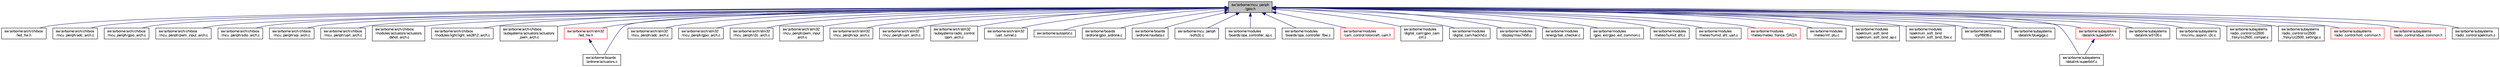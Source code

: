 digraph "sw/airborne/mcu_periph/gpio.h"
{
  edge [fontname="FreeSans",fontsize="10",labelfontname="FreeSans",labelfontsize="10"];
  node [fontname="FreeSans",fontsize="10",shape=record];
  Node1 [label="sw/airborne/mcu_periph\l/gpio.h",height=0.2,width=0.4,color="black", fillcolor="grey75", style="filled", fontcolor="black"];
  Node1 -> Node2 [dir="back",color="midnightblue",fontsize="10",style="solid",fontname="FreeSans"];
  Node2 [label="sw/airborne/arch/chibios\l/led_hw.h",height=0.2,width=0.4,color="black", fillcolor="white", style="filled",URL="$chibios_2led__hw_8h.html",tooltip="Led macro implementation for ChibiOS arch. "];
  Node1 -> Node3 [dir="back",color="midnightblue",fontsize="10",style="solid",fontname="FreeSans"];
  Node3 [label="sw/airborne/arch/chibios\l/mcu_periph/adc_arch.c",height=0.2,width=0.4,color="black", fillcolor="white", style="filled",URL="$chibios_2mcu__periph_2adc__arch_8c.html",tooltip="ADC driver. "];
  Node1 -> Node4 [dir="back",color="midnightblue",fontsize="10",style="solid",fontname="FreeSans"];
  Node4 [label="sw/airborne/arch/chibios\l/mcu_periph/gpio_arch.c",height=0.2,width=0.4,color="black", fillcolor="white", style="filled",URL="$chibios_2mcu__periph_2gpio__arch_8c.html",tooltip="gpio functions implemented for ChibiOS arch "];
  Node1 -> Node5 [dir="back",color="midnightblue",fontsize="10",style="solid",fontname="FreeSans"];
  Node5 [label="sw/airborne/arch/chibios\l/mcu_periph/pwm_input_arch.c",height=0.2,width=0.4,color="black", fillcolor="white", style="filled",URL="$chibios_2mcu__periph_2pwm__input__arch_8c.html",tooltip="handling of stm32 PWM input using a timer with capture. "];
  Node1 -> Node6 [dir="back",color="midnightblue",fontsize="10",style="solid",fontname="FreeSans"];
  Node6 [label="sw/airborne/arch/chibios\l/mcu_periph/sdio_arch.c",height=0.2,width=0.4,color="black", fillcolor="white", style="filled",URL="$sdio__arch_8c.html",tooltip="SDIO interface using ChibiOS API for Paparazzi. "];
  Node1 -> Node7 [dir="back",color="midnightblue",fontsize="10",style="solid",fontname="FreeSans"];
  Node7 [label="sw/airborne/arch/chibios\l/mcu_periph/spi_arch.c",height=0.2,width=0.4,color="black", fillcolor="white", style="filled",URL="$chibios_2mcu__periph_2spi__arch_8c.html",tooltip="Implementation of SPI interface for ChibiOS arch. "];
  Node1 -> Node8 [dir="back",color="midnightblue",fontsize="10",style="solid",fontname="FreeSans"];
  Node8 [label="sw/airborne/arch/chibios\l/mcu_periph/uart_arch.c",height=0.2,width=0.4,color="black", fillcolor="white", style="filled",URL="$chibios_2mcu__periph_2uart__arch_8c.html",tooltip="UART/Serial driver implementation for ChibiOS arch. "];
  Node1 -> Node9 [dir="back",color="midnightblue",fontsize="10",style="solid",fontname="FreeSans"];
  Node9 [label="sw/airborne/arch/chibios\l/modules/actuators/actuators\l_dshot_arch.c",height=0.2,width=0.4,color="black", fillcolor="white", style="filled",URL="$chibios_2modules_2actuators_2actuators__dshot__arch_8c.html"];
  Node1 -> Node10 [dir="back",color="midnightblue",fontsize="10",style="solid",fontname="FreeSans"];
  Node10 [label="sw/airborne/arch/chibios\l/modules/light/light_ws2812_arch.c",height=0.2,width=0.4,color="black", fillcolor="white", style="filled",URL="$light__ws2812__arch_8c.html"];
  Node1 -> Node11 [dir="back",color="midnightblue",fontsize="10",style="solid",fontname="FreeSans"];
  Node11 [label="sw/airborne/arch/chibios\l/subsystems/actuators/actuators\l_pwm_arch.c",height=0.2,width=0.4,color="black", fillcolor="white", style="filled",URL="$chibios_2subsystems_2actuators_2actuators__pwm__arch_8c.html",tooltip="Interface from actuators to ChibiOS PWM driver. "];
  Node1 -> Node12 [dir="back",color="midnightblue",fontsize="10",style="solid",fontname="FreeSans"];
  Node12 [label="sw/airborne/arch/stm32\l/led_hw.h",height=0.2,width=0.4,color="red", fillcolor="white", style="filled",URL="$stm32_2led__hw_8h.html"];
  Node12 -> Node13 [dir="back",color="midnightblue",fontsize="10",style="solid",fontname="FreeSans"];
  Node13 [label="sw/airborne/boards\l/ardrone/actuators.c",height=0.2,width=0.4,color="black", fillcolor="white", style="filled",URL="$boards_2ardrone_2actuators_8c.html",tooltip="Actuator driver for ardrone2 version. "];
  Node1 -> Node14 [dir="back",color="midnightblue",fontsize="10",style="solid",fontname="FreeSans"];
  Node14 [label="sw/airborne/arch/stm32\l/mcu_periph/adc_arch.c",height=0.2,width=0.4,color="black", fillcolor="white", style="filled",URL="$stm32_2mcu__periph_2adc__arch_8c.html",tooltip="Driver for the analog to digital converters on STM32. "];
  Node1 -> Node15 [dir="back",color="midnightblue",fontsize="10",style="solid",fontname="FreeSans"];
  Node15 [label="sw/airborne/arch/stm32\l/mcu_periph/gpio_arch.c",height=0.2,width=0.4,color="black", fillcolor="white", style="filled",URL="$stm32_2mcu__periph_2gpio__arch_8c.html",tooltip="GPIO helper functions for STM32F1 and STM32F4. "];
  Node1 -> Node16 [dir="back",color="midnightblue",fontsize="10",style="solid",fontname="FreeSans"];
  Node16 [label="sw/airborne/arch/stm32\l/mcu_periph/i2c_arch.c",height=0.2,width=0.4,color="black", fillcolor="white", style="filled",URL="$stm32_2mcu__periph_2i2c__arch_8c.html",tooltip="Handling of I2C hardware for STM32. "];
  Node1 -> Node17 [dir="back",color="midnightblue",fontsize="10",style="solid",fontname="FreeSans"];
  Node17 [label="sw/airborne/arch/stm32\l/mcu_periph/pwm_input\l_arch.c",height=0.2,width=0.4,color="black", fillcolor="white", style="filled",URL="$stm32_2mcu__periph_2pwm__input__arch_8c.html",tooltip="handling of smt32 PWM input using a timer with capture. "];
  Node1 -> Node18 [dir="back",color="midnightblue",fontsize="10",style="solid",fontname="FreeSans"];
  Node18 [label="sw/airborne/arch/stm32\l/mcu_periph/spi_arch.c",height=0.2,width=0.4,color="black", fillcolor="white", style="filled",URL="$stm32_2mcu__periph_2spi__arch_8c.html",tooltip="Handling of SPI hardware for STM32. "];
  Node1 -> Node19 [dir="back",color="midnightblue",fontsize="10",style="solid",fontname="FreeSans"];
  Node19 [label="sw/airborne/arch/stm32\l/mcu_periph/uart_arch.c",height=0.2,width=0.4,color="black", fillcolor="white", style="filled",URL="$stm32_2mcu__periph_2uart__arch_8c.html",tooltip="Handling of UART hardware for STM32. "];
  Node1 -> Node20 [dir="back",color="midnightblue",fontsize="10",style="solid",fontname="FreeSans"];
  Node20 [label="sw/airborne/arch/stm32\l/subsystems/radio_control\l/ppm_arch.c",height=0.2,width=0.4,color="black", fillcolor="white", style="filled",URL="$stm32_2subsystems_2radio__control_2ppm__arch_8c.html",tooltip="STM32 ppm decoder. "];
  Node1 -> Node21 [dir="back",color="midnightblue",fontsize="10",style="solid",fontname="FreeSans"];
  Node21 [label="sw/airborne/arch/stm32\l/uart_tunnel.c",height=0.2,width=0.4,color="black", fillcolor="white", style="filled",URL="$stm32_2uart__tunnel_8c.html"];
  Node1 -> Node22 [dir="back",color="midnightblue",fontsize="10",style="solid",fontname="FreeSans"];
  Node22 [label="sw/airborne/autopilot.c",height=0.2,width=0.4,color="black", fillcolor="white", style="filled",URL="$autopilot_8c.html",tooltip="Core autopilot interface common to all firmwares. "];
  Node1 -> Node13 [dir="back",color="midnightblue",fontsize="10",style="solid",fontname="FreeSans"];
  Node1 -> Node23 [dir="back",color="midnightblue",fontsize="10",style="solid",fontname="FreeSans"];
  Node23 [label="sw/airborne/boards\l/ardrone/gpio_ardrone.c",height=0.2,width=0.4,color="black", fillcolor="white", style="filled",URL="$gpio__ardrone_8c.html",tooltip="ardrone GPIO driver "];
  Node1 -> Node24 [dir="back",color="midnightblue",fontsize="10",style="solid",fontname="FreeSans"];
  Node24 [label="sw/airborne/boards\l/ardrone/navdata.c",height=0.2,width=0.4,color="black", fillcolor="white", style="filled",URL="$navdata_8c.html",tooltip="ARDrone2 navdata aquisition driver. "];
  Node1 -> Node25 [dir="back",color="midnightblue",fontsize="10",style="solid",fontname="FreeSans"];
  Node25 [label="sw/airborne/mcu_periph\l/softi2c.c",height=0.2,width=0.4,color="black", fillcolor="white", style="filled",URL="$softi2c_8c.html",tooltip="Platform-independent software I2C implementation. "];
  Node1 -> Node26 [dir="back",color="midnightblue",fontsize="10",style="solid",fontname="FreeSans"];
  Node26 [label="sw/airborne/modules\l/boards/opa_controller_ap.c",height=0.2,width=0.4,color="black", fillcolor="white", style="filled",URL="$opa__controller__ap_8c.html"];
  Node1 -> Node27 [dir="back",color="midnightblue",fontsize="10",style="solid",fontname="FreeSans"];
  Node27 [label="sw/airborne/modules\l/boards/opa_controller_fbw.c",height=0.2,width=0.4,color="black", fillcolor="white", style="filled",URL="$opa__controller__fbw_8c.html"];
  Node1 -> Node28 [dir="back",color="midnightblue",fontsize="10",style="solid",fontname="FreeSans"];
  Node28 [label="sw/airborne/modules\l/cam_control/rotorcraft_cam.h",height=0.2,width=0.4,color="red", fillcolor="white", style="filled",URL="$rotorcraft__cam_8h.html",tooltip="Camera control module for rotorcraft. "];
  Node1 -> Node29 [dir="back",color="midnightblue",fontsize="10",style="solid",fontname="FreeSans"];
  Node29 [label="sw/airborne/modules\l/digital_cam/gpio_cam\l_ctrl.c",height=0.2,width=0.4,color="black", fillcolor="white", style="filled",URL="$gpio__cam__ctrl_8c.html",tooltip="Control the camera via GPIO pins. "];
  Node1 -> Node30 [dir="back",color="midnightblue",fontsize="10",style="solid",fontname="FreeSans"];
  Node30 [label="sw/airborne/modules\l/digital_cam/hackhd.c",height=0.2,width=0.4,color="black", fillcolor="white", style="filled",URL="$hackhd_8c.html",tooltip="Digital video/photo recorder HackHD control. "];
  Node1 -> Node31 [dir="back",color="midnightblue",fontsize="10",style="solid",fontname="FreeSans"];
  Node31 [label="sw/airborne/modules\l/display/max7456.c",height=0.2,width=0.4,color="black", fillcolor="white", style="filled",URL="$max7456_8c.html",tooltip="Maxim MAX7456 single-channel monochrome on-screen display driver. "];
  Node1 -> Node32 [dir="back",color="midnightblue",fontsize="10",style="solid",fontname="FreeSans"];
  Node32 [label="sw/airborne/modules\l/energy/bat_checker.c",height=0.2,width=0.4,color="black", fillcolor="white", style="filled",URL="$bat__checker_8c.html",tooltip="Activate a buzzer/LED periodically or periodically to warn of low/critical battery level..."];
  Node1 -> Node33 [dir="back",color="midnightblue",fontsize="10",style="solid",fontname="FreeSans"];
  Node33 [label="sw/airborne/modules\l/gpio_ext/gpio_ext_common.c",height=0.2,width=0.4,color="black", fillcolor="white", style="filled",URL="$gpio__ext__common_8c.html"];
  Node1 -> Node34 [dir="back",color="midnightblue",fontsize="10",style="solid",fontname="FreeSans"];
  Node34 [label="sw/airborne/modules\l/meteo/humid_sht.c",height=0.2,width=0.4,color="black", fillcolor="white", style="filled",URL="$humid__sht_8c.html",tooltip="SHTxx sensor interface. "];
  Node1 -> Node35 [dir="back",color="midnightblue",fontsize="10",style="solid",fontname="FreeSans"];
  Node35 [label="sw/airborne/modules\l/meteo/humid_sht_uart.c",height=0.2,width=0.4,color="black", fillcolor="white", style="filled",URL="$humid__sht__uart_8c.html",tooltip="SHTxx sensor interface. "];
  Node1 -> Node36 [dir="back",color="midnightblue",fontsize="10",style="solid",fontname="FreeSans"];
  Node36 [label="sw/airborne/modules\l/meteo/meteo_france_DAQ.h",height=0.2,width=0.4,color="red", fillcolor="white", style="filled",URL="$meteo__france__DAQ_8h.html",tooltip="Communication module with the Data Acquisition board from Meteo France. "];
  Node1 -> Node37 [dir="back",color="midnightblue",fontsize="10",style="solid",fontname="FreeSans"];
  Node37 [label="sw/airborne/modules\l/meteo/mf_ptu.c",height=0.2,width=0.4,color="black", fillcolor="white", style="filled",URL="$mf__ptu_8c.html"];
  Node1 -> Node38 [dir="back",color="midnightblue",fontsize="10",style="solid",fontname="FreeSans"];
  Node38 [label="sw/airborne/modules\l/spektrum_soft_bind\l/spektrum_soft_bind_ap.c",height=0.2,width=0.4,color="black", fillcolor="white", style="filled",URL="$spektrum__soft__bind__ap_8c.html"];
  Node1 -> Node39 [dir="back",color="midnightblue",fontsize="10",style="solid",fontname="FreeSans"];
  Node39 [label="sw/airborne/modules\l/spektrum_soft_bind\l/spektrum_soft_bind_fbw.c",height=0.2,width=0.4,color="black", fillcolor="white", style="filled",URL="$spektrum__soft__bind__fbw_8c.html"];
  Node1 -> Node40 [dir="back",color="midnightblue",fontsize="10",style="solid",fontname="FreeSans"];
  Node40 [label="sw/airborne/peripherals\l/cyrf6936.c",height=0.2,width=0.4,color="black", fillcolor="white", style="filled",URL="$cyrf6936_8c.html",tooltip="Driver for the cyrf6936 2.4GHz radio chip. "];
  Node1 -> Node41 [dir="back",color="midnightblue",fontsize="10",style="solid",fontname="FreeSans"];
  Node41 [label="sw/airborne/subsystems\l/datalink/bluegiga.c",height=0.2,width=0.4,color="black", fillcolor="white", style="filled",URL="$bluegiga_8c.html",tooltip="Datalink implementation for the BlueGiga Bluetooth radio chip trough SPI. "];
  Node1 -> Node42 [dir="back",color="midnightblue",fontsize="10",style="solid",fontname="FreeSans"];
  Node42 [label="sw/airborne/subsystems\l/datalink/superbitrf.c",height=0.2,width=0.4,color="black", fillcolor="white", style="filled",URL="$subsystems_2datalink_2superbitrf_8c.html"];
  Node1 -> Node43 [dir="back",color="midnightblue",fontsize="10",style="solid",fontname="FreeSans"];
  Node43 [label="sw/airborne/subsystems\l/datalink/superbitrf.h",height=0.2,width=0.4,color="red", fillcolor="white", style="filled",URL="$subsystems_2datalink_2superbitrf_8h.html"];
  Node43 -> Node42 [dir="back",color="midnightblue",fontsize="10",style="solid",fontname="FreeSans"];
  Node1 -> Node44 [dir="back",color="midnightblue",fontsize="10",style="solid",fontname="FreeSans"];
  Node44 [label="sw/airborne/subsystems\l/datalink/w5100.c",height=0.2,width=0.4,color="black", fillcolor="white", style="filled",URL="$w5100_8c.html",tooltip="W5100 ethernet chip I/O. "];
  Node1 -> Node45 [dir="back",color="midnightblue",fontsize="10",style="solid",fontname="FreeSans"];
  Node45 [label="sw/airborne/subsystems\l/imu/imu_aspirin_i2c.c",height=0.2,width=0.4,color="black", fillcolor="white", style="filled",URL="$imu__aspirin__i2c_8c.html"];
  Node1 -> Node46 [dir="back",color="midnightblue",fontsize="10",style="solid",fontname="FreeSans"];
  Node46 [label="sw/airborne/subsystems\l/radio_control/cc2500\l_frsky/cc2500_compat.c",height=0.2,width=0.4,color="black", fillcolor="white", style="filled",URL="$cc2500__compat_8c.html"];
  Node1 -> Node47 [dir="back",color="midnightblue",fontsize="10",style="solid",fontname="FreeSans"];
  Node47 [label="sw/airborne/subsystems\l/radio_control/cc2500\l_frsky/cc2500_settings.c",height=0.2,width=0.4,color="black", fillcolor="white", style="filled",URL="$cc2500__settings_8c.html"];
  Node1 -> Node48 [dir="back",color="midnightblue",fontsize="10",style="solid",fontname="FreeSans"];
  Node48 [label="sw/airborne/subsystems\l/radio_control/hott_common.h",height=0.2,width=0.4,color="red", fillcolor="white", style="filled",URL="$hott__common_8h.html",tooltip="Common hott structs and defines. "];
  Node1 -> Node49 [dir="back",color="midnightblue",fontsize="10",style="solid",fontname="FreeSans"];
  Node49 [label="sw/airborne/subsystems\l/radio_control/sbus_common.h",height=0.2,width=0.4,color="red", fillcolor="white", style="filled",URL="$sbus__common_8h.html",tooltip="Common sbus structs and defines. "];
  Node1 -> Node50 [dir="back",color="midnightblue",fontsize="10",style="solid",fontname="FreeSans"];
  Node50 [label="sw/airborne/subsystems\l/radio_control/spektrum.c",height=0.2,width=0.4,color="black", fillcolor="white", style="filled",URL="$spektrum_8c.html",tooltip="Spektrum sattelite receiver implementation. "];
}
